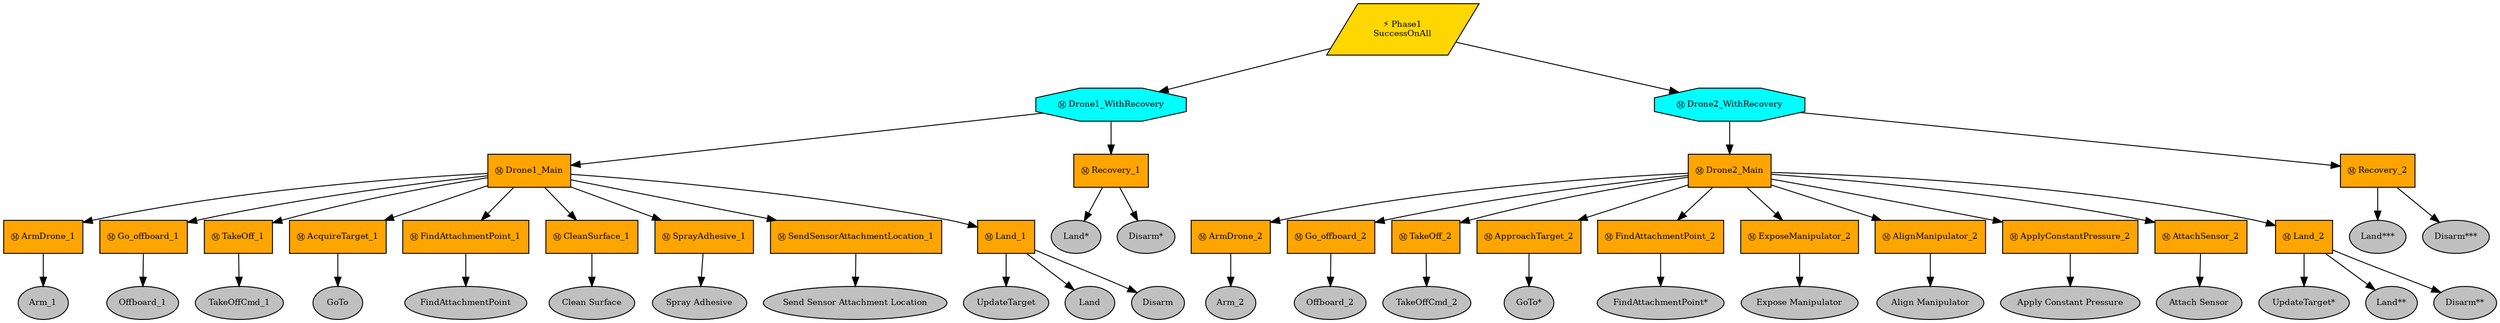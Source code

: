 digraph pastafarianism {
ordering=out;
graph [fontname="times-roman"];
node [fontname="times-roman"];
edge [fontname="times-roman"];
Phase1 [fillcolor=gold, fontcolor=black, fontsize=9, label="⚡ Phase1\nSuccessOnAll", shape=parallelogram, style=filled];
Drone1_WithRecovery [fillcolor=cyan, fontcolor=black, fontsize=9, label="Ⓜ Drone1_WithRecovery", shape=octagon, style=filled];
Phase1 -> Drone1_WithRecovery;
Drone1_Main [fillcolor=orange, fontcolor=black, fontsize=9, label="Ⓜ Drone1_Main", shape=box, style=filled];
Drone1_WithRecovery -> Drone1_Main;
ArmDrone_1 [fillcolor=orange, fontcolor=black, fontsize=9, label="Ⓜ ArmDrone_1", shape=box, style=filled];
Drone1_Main -> ArmDrone_1;
Arm_1 [fillcolor=gray, fontcolor=black, fontsize=9, label=Arm_1, shape=ellipse, style=filled];
ArmDrone_1 -> Arm_1;
Go_offboard_1 [fillcolor=orange, fontcolor=black, fontsize=9, label="Ⓜ Go_offboard_1", shape=box, style=filled];
Drone1_Main -> Go_offboard_1;
Offboard_1 [fillcolor=gray, fontcolor=black, fontsize=9, label=Offboard_1, shape=ellipse, style=filled];
Go_offboard_1 -> Offboard_1;
TakeOff_1 [fillcolor=orange, fontcolor=black, fontsize=9, label="Ⓜ TakeOff_1", shape=box, style=filled];
Drone1_Main -> TakeOff_1;
TakeOffCmd_1 [fillcolor=gray, fontcolor=black, fontsize=9, label=TakeOffCmd_1, shape=ellipse, style=filled];
TakeOff_1 -> TakeOffCmd_1;
AcquireTarget_1 [fillcolor=orange, fontcolor=black, fontsize=9, label="Ⓜ AcquireTarget_1", shape=box, style=filled];
Drone1_Main -> AcquireTarget_1;
GoTo [fillcolor=gray, fontcolor=black, fontsize=9, label=GoTo, shape=ellipse, style=filled];
AcquireTarget_1 -> GoTo;
FindAttachmentPoint_1 [fillcolor=orange, fontcolor=black, fontsize=9, label="Ⓜ FindAttachmentPoint_1", shape=box, style=filled];
Drone1_Main -> FindAttachmentPoint_1;
FindAttachmentPoint [fillcolor=gray, fontcolor=black, fontsize=9, label=FindAttachmentPoint, shape=ellipse, style=filled];
FindAttachmentPoint_1 -> FindAttachmentPoint;
CleanSurface_1 [fillcolor=orange, fontcolor=black, fontsize=9, label="Ⓜ CleanSurface_1", shape=box, style=filled];
Drone1_Main -> CleanSurface_1;
"Clean Surface" [fillcolor=gray, fontcolor=black, fontsize=9, label="Clean Surface", shape=ellipse, style=filled];
CleanSurface_1 -> "Clean Surface";
SprayAdhesive_1 [fillcolor=orange, fontcolor=black, fontsize=9, label="Ⓜ SprayAdhesive_1", shape=box, style=filled];
Drone1_Main -> SprayAdhesive_1;
"Spray Adhesive" [fillcolor=gray, fontcolor=black, fontsize=9, label="Spray Adhesive", shape=ellipse, style=filled];
SprayAdhesive_1 -> "Spray Adhesive";
SendSensorAttachmentLocation_1 [fillcolor=orange, fontcolor=black, fontsize=9, label="Ⓜ SendSensorAttachmentLocation_1", shape=box, style=filled];
Drone1_Main -> SendSensorAttachmentLocation_1;
"Send Sensor Attachment Location" [fillcolor=gray, fontcolor=black, fontsize=9, label="Send Sensor Attachment Location", shape=ellipse, style=filled];
SendSensorAttachmentLocation_1 -> "Send Sensor Attachment Location";
Land_1 [fillcolor=orange, fontcolor=black, fontsize=9, label="Ⓜ Land_1", shape=box, style=filled];
Drone1_Main -> Land_1;
UpdateTarget [fillcolor=gray, fontcolor=black, fontsize=9, label=UpdateTarget, shape=ellipse, style=filled];
Land_1 -> UpdateTarget;
Land [fillcolor=gray, fontcolor=black, fontsize=9, label=Land, shape=ellipse, style=filled];
Land_1 -> Land;
Disarm [fillcolor=gray, fontcolor=black, fontsize=9, label=Disarm, shape=ellipse, style=filled];
Land_1 -> Disarm;
Recovery_1 [fillcolor=orange, fontcolor=black, fontsize=9, label="Ⓜ Recovery_1", shape=box, style=filled];
Drone1_WithRecovery -> Recovery_1;
"Land*" [fillcolor=gray, fontcolor=black, fontsize=9, label="Land*", shape=ellipse, style=filled];
Recovery_1 -> "Land*";
"Disarm*" [fillcolor=gray, fontcolor=black, fontsize=9, label="Disarm*", shape=ellipse, style=filled];
Recovery_1 -> "Disarm*";
Drone2_WithRecovery [fillcolor=cyan, fontcolor=black, fontsize=9, label="Ⓜ Drone2_WithRecovery", shape=octagon, style=filled];
Phase1 -> Drone2_WithRecovery;
Drone2_Main [fillcolor=orange, fontcolor=black, fontsize=9, label="Ⓜ Drone2_Main", shape=box, style=filled];
Drone2_WithRecovery -> Drone2_Main;
ArmDrone_2 [fillcolor=orange, fontcolor=black, fontsize=9, label="Ⓜ ArmDrone_2", shape=box, style=filled];
Drone2_Main -> ArmDrone_2;
Arm_2 [fillcolor=gray, fontcolor=black, fontsize=9, label=Arm_2, shape=ellipse, style=filled];
ArmDrone_2 -> Arm_2;
Go_offboard_2 [fillcolor=orange, fontcolor=black, fontsize=9, label="Ⓜ Go_offboard_2", shape=box, style=filled];
Drone2_Main -> Go_offboard_2;
Offboard_2 [fillcolor=gray, fontcolor=black, fontsize=9, label=Offboard_2, shape=ellipse, style=filled];
Go_offboard_2 -> Offboard_2;
TakeOff_2 [fillcolor=orange, fontcolor=black, fontsize=9, label="Ⓜ TakeOff_2", shape=box, style=filled];
Drone2_Main -> TakeOff_2;
TakeOffCmd_2 [fillcolor=gray, fontcolor=black, fontsize=9, label=TakeOffCmd_2, shape=ellipse, style=filled];
TakeOff_2 -> TakeOffCmd_2;
ApproachTarget_2 [fillcolor=orange, fontcolor=black, fontsize=9, label="Ⓜ ApproachTarget_2", shape=box, style=filled];
Drone2_Main -> ApproachTarget_2;
"GoTo*" [fillcolor=gray, fontcolor=black, fontsize=9, label="GoTo*", shape=ellipse, style=filled];
ApproachTarget_2 -> "GoTo*";
FindAttachmentPoint_2 [fillcolor=orange, fontcolor=black, fontsize=9, label="Ⓜ FindAttachmentPoint_2", shape=box, style=filled];
Drone2_Main -> FindAttachmentPoint_2;
"FindAttachmentPoint*" [fillcolor=gray, fontcolor=black, fontsize=9, label="FindAttachmentPoint*", shape=ellipse, style=filled];
FindAttachmentPoint_2 -> "FindAttachmentPoint*";
ExposeManipulator_2 [fillcolor=orange, fontcolor=black, fontsize=9, label="Ⓜ ExposeManipulator_2", shape=box, style=filled];
Drone2_Main -> ExposeManipulator_2;
"Expose Manipulator" [fillcolor=gray, fontcolor=black, fontsize=9, label="Expose Manipulator", shape=ellipse, style=filled];
ExposeManipulator_2 -> "Expose Manipulator";
AlignManipulator_2 [fillcolor=orange, fontcolor=black, fontsize=9, label="Ⓜ AlignManipulator_2", shape=box, style=filled];
Drone2_Main -> AlignManipulator_2;
"Align Manipulator" [fillcolor=gray, fontcolor=black, fontsize=9, label="Align Manipulator", shape=ellipse, style=filled];
AlignManipulator_2 -> "Align Manipulator";
ApplyConstantPressure_2 [fillcolor=orange, fontcolor=black, fontsize=9, label="Ⓜ ApplyConstantPressure_2", shape=box, style=filled];
Drone2_Main -> ApplyConstantPressure_2;
"Apply Constant Pressure" [fillcolor=gray, fontcolor=black, fontsize=9, label="Apply Constant Pressure", shape=ellipse, style=filled];
ApplyConstantPressure_2 -> "Apply Constant Pressure";
AttachSensor_2 [fillcolor=orange, fontcolor=black, fontsize=9, label="Ⓜ AttachSensor_2", shape=box, style=filled];
Drone2_Main -> AttachSensor_2;
"Attach Sensor" [fillcolor=gray, fontcolor=black, fontsize=9, label="Attach Sensor", shape=ellipse, style=filled];
AttachSensor_2 -> "Attach Sensor";
Land_2 [fillcolor=orange, fontcolor=black, fontsize=9, label="Ⓜ Land_2", shape=box, style=filled];
Drone2_Main -> Land_2;
"UpdateTarget*" [fillcolor=gray, fontcolor=black, fontsize=9, label="UpdateTarget*", shape=ellipse, style=filled];
Land_2 -> "UpdateTarget*";
"Land**" [fillcolor=gray, fontcolor=black, fontsize=9, label="Land**", shape=ellipse, style=filled];
Land_2 -> "Land**";
"Disarm**" [fillcolor=gray, fontcolor=black, fontsize=9, label="Disarm**", shape=ellipse, style=filled];
Land_2 -> "Disarm**";
Recovery_2 [fillcolor=orange, fontcolor=black, fontsize=9, label="Ⓜ Recovery_2", shape=box, style=filled];
Drone2_WithRecovery -> Recovery_2;
"Land***" [fillcolor=gray, fontcolor=black, fontsize=9, label="Land***", shape=ellipse, style=filled];
Recovery_2 -> "Land***";
"Disarm***" [fillcolor=gray, fontcolor=black, fontsize=9, label="Disarm***", shape=ellipse, style=filled];
Recovery_2 -> "Disarm***";
}
